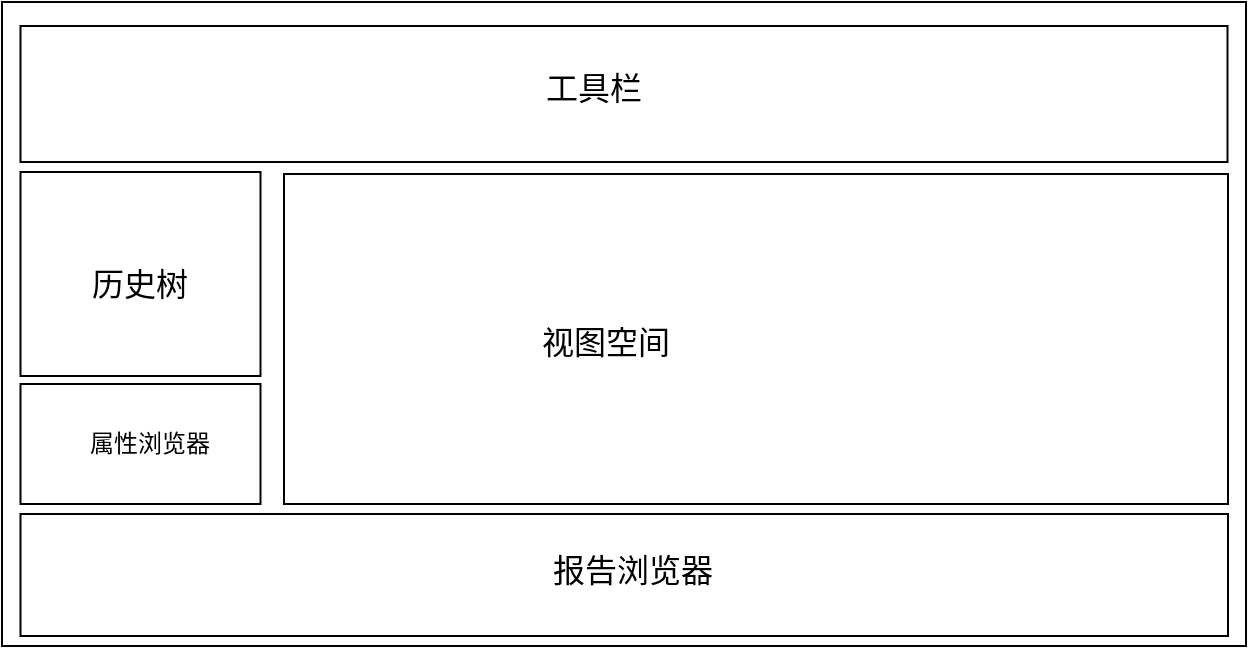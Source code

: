 <mxfile version="20.8.21" type="github">
  <diagram name="第 1 页" id="Nwin8zq7XSR9GZCQchwv">
    <mxGraphModel dx="2117" dy="580" grid="1" gridSize="10" guides="1" tooltips="1" connect="1" arrows="1" fold="1" page="1" pageScale="1" pageWidth="827" pageHeight="1169" math="0" shadow="0">
      <root>
        <mxCell id="0" />
        <mxCell id="1" parent="0" />
        <mxCell id="bnD_S_ylNDwQWyc4xUWv-1" value="" style="rounded=0;whiteSpace=wrap;html=1;fontSize=16;" parent="1" vertex="1">
          <mxGeometry x="-231" y="23" width="622" height="322" as="geometry" />
        </mxCell>
        <mxCell id="bnD_S_ylNDwQWyc4xUWv-2" value="" style="rounded=0;whiteSpace=wrap;html=1;fontSize=16;" parent="1" vertex="1">
          <mxGeometry x="-221.75" y="35" width="603.5" height="68" as="geometry" />
        </mxCell>
        <mxCell id="bnD_S_ylNDwQWyc4xUWv-3" value="工具栏" style="text;html=1;strokeColor=none;fillColor=none;align=center;verticalAlign=middle;whiteSpace=wrap;rounded=0;fontSize=16;" parent="1" vertex="1">
          <mxGeometry x="35" y="51" width="60" height="30" as="geometry" />
        </mxCell>
        <mxCell id="bnD_S_ylNDwQWyc4xUWv-4" value="" style="rounded=0;whiteSpace=wrap;html=1;fontSize=16;" parent="1" vertex="1">
          <mxGeometry x="-221.75" y="108" width="120" height="102" as="geometry" />
        </mxCell>
        <mxCell id="bnD_S_ylNDwQWyc4xUWv-5" value="" style="rounded=0;whiteSpace=wrap;html=1;fontSize=16;" parent="1" vertex="1">
          <mxGeometry x="-221.75" y="279" width="603.75" height="61" as="geometry" />
        </mxCell>
        <mxCell id="bnD_S_ylNDwQWyc4xUWv-6" value="" style="rounded=0;whiteSpace=wrap;html=1;fontSize=16;" parent="1" vertex="1">
          <mxGeometry x="-90" y="109" width="472" height="165" as="geometry" />
        </mxCell>
        <mxCell id="bnD_S_ylNDwQWyc4xUWv-7" value="视图空间" style="text;html=1;strokeColor=none;fillColor=none;align=center;verticalAlign=middle;whiteSpace=wrap;rounded=0;fontSize=16;" parent="1" vertex="1">
          <mxGeometry x="20" y="179" width="102" height="28" as="geometry" />
        </mxCell>
        <mxCell id="bnD_S_ylNDwQWyc4xUWv-8" value="历史树" style="text;html=1;strokeColor=none;fillColor=none;align=center;verticalAlign=middle;whiteSpace=wrap;rounded=0;fontSize=16;" parent="1" vertex="1">
          <mxGeometry x="-191.75" y="149" width="60" height="30" as="geometry" />
        </mxCell>
        <mxCell id="bnD_S_ylNDwQWyc4xUWv-9" value="报告浏览器" style="text;html=1;strokeColor=none;fillColor=none;align=center;verticalAlign=middle;whiteSpace=wrap;rounded=0;fontSize=16;" parent="1" vertex="1">
          <mxGeometry x="35" y="293" width="99" height="28" as="geometry" />
        </mxCell>
        <mxCell id="wroneEp61w4i6FNUBinL-1" value="" style="rounded=0;whiteSpace=wrap;html=1;" vertex="1" parent="1">
          <mxGeometry x="-221.75" y="214" width="120" height="60" as="geometry" />
        </mxCell>
        <mxCell id="wroneEp61w4i6FNUBinL-2" value="属性浏览器" style="text;html=1;strokeColor=none;fillColor=none;align=center;verticalAlign=middle;whiteSpace=wrap;rounded=0;" vertex="1" parent="1">
          <mxGeometry x="-191.75" y="233.5" width="70" height="21" as="geometry" />
        </mxCell>
      </root>
    </mxGraphModel>
  </diagram>
</mxfile>
